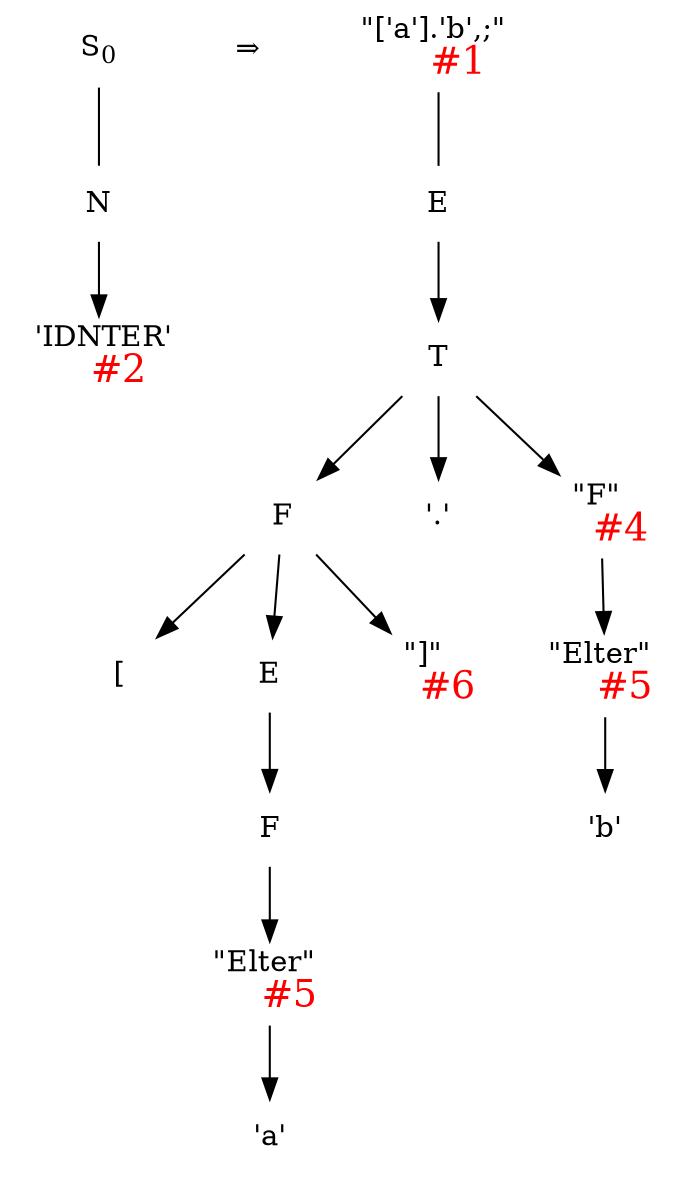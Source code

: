 digraph G {
0 [shape="none" label=<S<sub>0</sub>>]
00 [shape="none" label=<&rArr;>]
000 [shape="none" label=<"['a'].'b',;" <BR />
    <FONT color="red" POINT-SIZE="18">#1</FONT>> ];
1 [shape="none" label="N"]
2 [shape="none" label="E"]
3 [shape="none" label=< 'IDNTER'<BR />
    <FONT color="red" POINT-SIZE="18">#2</FONT>> ];
4 [shape="none" label="T"]
5 [shape="none" label="F"]
6 [shape="none" label="'.'"]
7 [shape="none" label=<"F" <BR />
    <FONT color="red" POINT-SIZE="18">#4</FONT>> ];
8 [shape="none" label="["]
9 [shape="none" label="E"]
10 [shape="none" label=<"]" <BR />
    <FONT color="red" POINT-SIZE="18">#6</FONT>> ];
11 [shape="none" label="F"]
12 [shape="none" label=<"Elter" <BR />
    <FONT color="red" POINT-SIZE="18">#5</FONT>> ];
13 [shape="none" label="'a'"]
14 [shape="none" label=<"Elter" <BR />
    <FONT color="red" POINT-SIZE="18">#5</FONT>> ];
15 [shape="none" label="'b'"]

0 -> 1 [dir=none]
000 -> 2 [dir=none]
1 -> 3
2 -> 4 -> { 5 6 7}
5 -> {8 9 10}
9 -> 11 -> 12 -> 13
7 -> 14 -> 15
}
